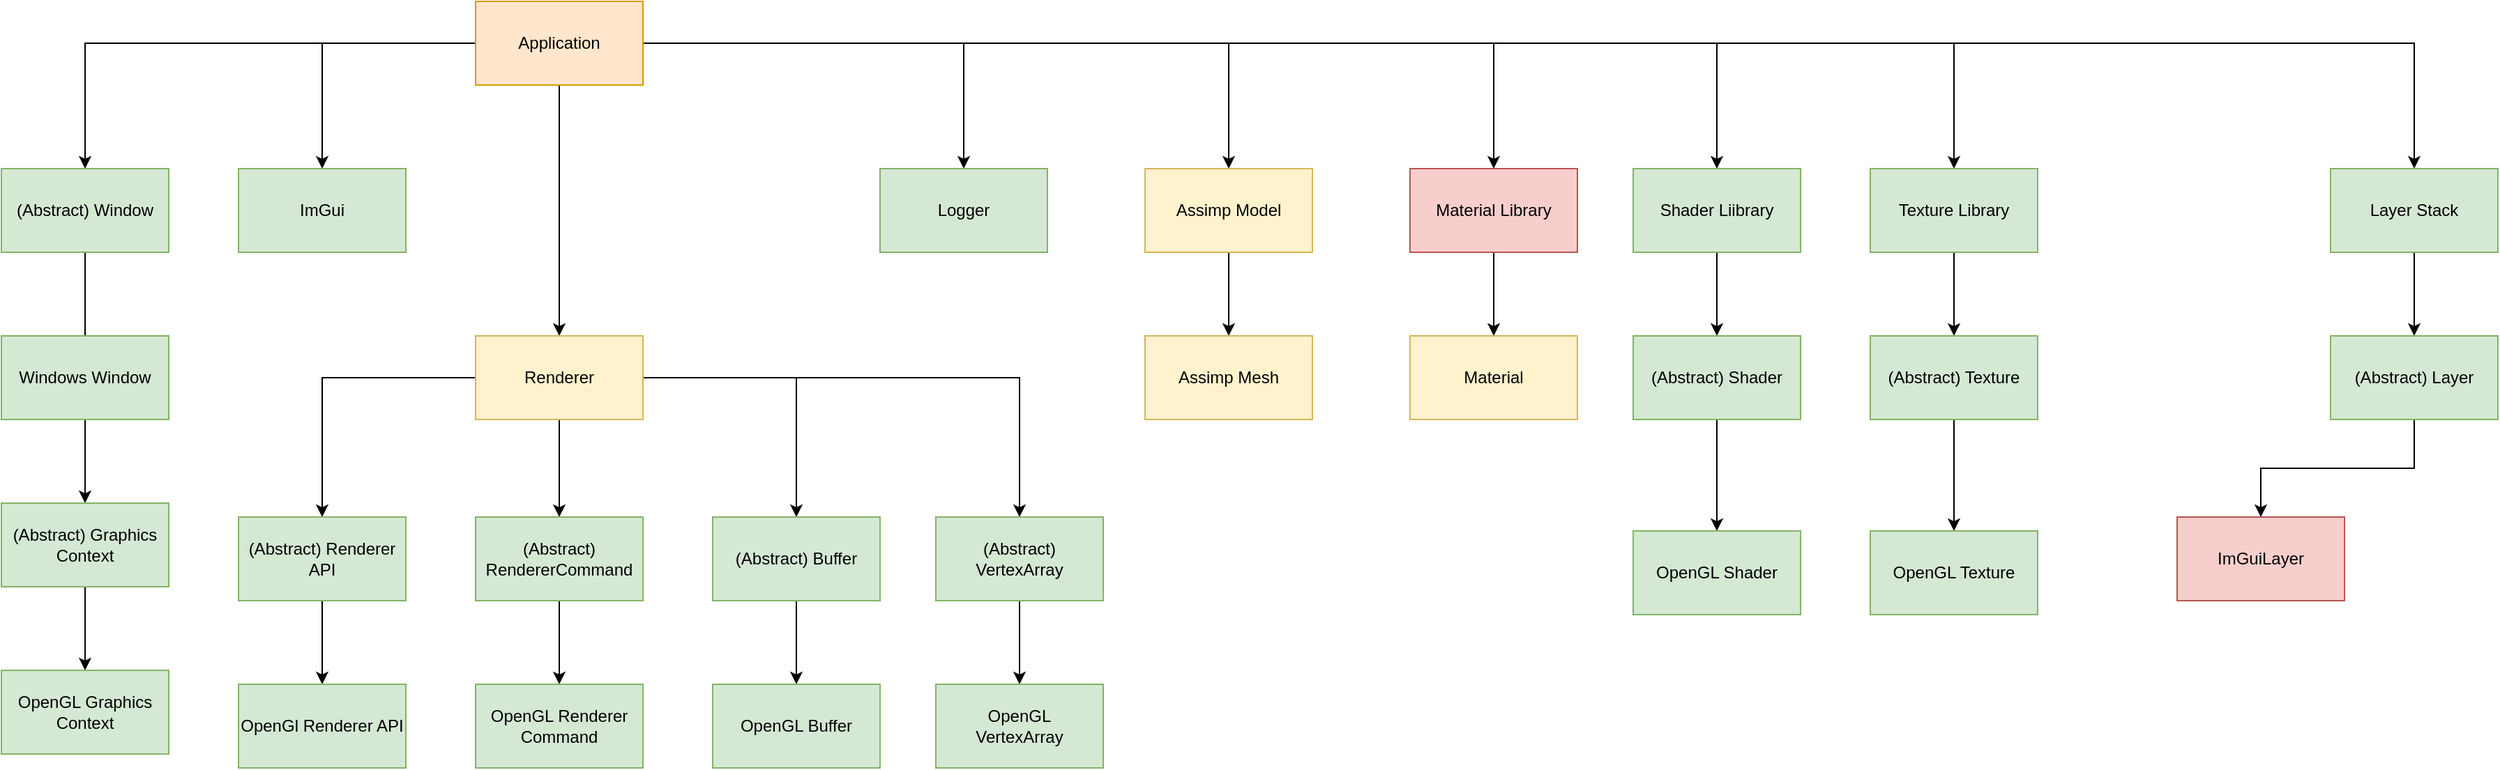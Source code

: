 <mxfile version="12.5.1" type="github">
  <diagram id="TjR0YX0xdRunlzRmJMnd" name="Page-1">
    <mxGraphModel dx="1422" dy="915" grid="1" gridSize="10" guides="1" tooltips="1" connect="1" arrows="1" fold="1" page="1" pageScale="1" pageWidth="827" pageHeight="1169" math="0" shadow="0">
      <root>
        <mxCell id="0"/>
        <mxCell id="1" parent="0"/>
        <mxCell id="jzK8e3R5ducGn7uQyPRx-11" style="edgeStyle=orthogonalEdgeStyle;rounded=0;orthogonalLoop=1;jettySize=auto;html=1;entryX=0.5;entryY=0;entryDx=0;entryDy=0;" parent="1" source="jzK8e3R5ducGn7uQyPRx-1" target="jzK8e3R5ducGn7uQyPRx-4" edge="1">
          <mxGeometry relative="1" as="geometry"/>
        </mxCell>
        <mxCell id="jzK8e3R5ducGn7uQyPRx-12" style="edgeStyle=orthogonalEdgeStyle;rounded=0;orthogonalLoop=1;jettySize=auto;html=1;entryX=0.5;entryY=0;entryDx=0;entryDy=0;" parent="1" source="jzK8e3R5ducGn7uQyPRx-1" target="jzK8e3R5ducGn7uQyPRx-2" edge="1">
          <mxGeometry relative="1" as="geometry"/>
        </mxCell>
        <mxCell id="jzK8e3R5ducGn7uQyPRx-38" style="edgeStyle=orthogonalEdgeStyle;rounded=0;orthogonalLoop=1;jettySize=auto;html=1;exitX=0.5;exitY=1;exitDx=0;exitDy=0;" parent="1" source="jzK8e3R5ducGn7uQyPRx-1" target="jzK8e3R5ducGn7uQyPRx-14" edge="1">
          <mxGeometry relative="1" as="geometry">
            <mxPoint x="430" y="110" as="sourcePoint"/>
          </mxGeometry>
        </mxCell>
        <mxCell id="jzK8e3R5ducGn7uQyPRx-39" style="edgeStyle=orthogonalEdgeStyle;rounded=0;orthogonalLoop=1;jettySize=auto;html=1;entryX=0.5;entryY=0;entryDx=0;entryDy=0;" parent="1" source="jzK8e3R5ducGn7uQyPRx-1" target="jzK8e3R5ducGn7uQyPRx-5" edge="1">
          <mxGeometry relative="1" as="geometry"/>
        </mxCell>
        <mxCell id="jzK8e3R5ducGn7uQyPRx-40" style="edgeStyle=orthogonalEdgeStyle;rounded=0;orthogonalLoop=1;jettySize=auto;html=1;" parent="1" source="jzK8e3R5ducGn7uQyPRx-1" target="jzK8e3R5ducGn7uQyPRx-6" edge="1">
          <mxGeometry relative="1" as="geometry"/>
        </mxCell>
        <mxCell id="jzK8e3R5ducGn7uQyPRx-41" style="edgeStyle=orthogonalEdgeStyle;rounded=0;orthogonalLoop=1;jettySize=auto;html=1;entryX=0.5;entryY=0;entryDx=0;entryDy=0;" parent="1" source="jzK8e3R5ducGn7uQyPRx-1" target="jzK8e3R5ducGn7uQyPRx-7" edge="1">
          <mxGeometry relative="1" as="geometry"/>
        </mxCell>
        <mxCell id="jzK8e3R5ducGn7uQyPRx-52" style="edgeStyle=orthogonalEdgeStyle;rounded=0;orthogonalLoop=1;jettySize=auto;html=1;entryX=0.5;entryY=0;entryDx=0;entryDy=0;" parent="1" source="jzK8e3R5ducGn7uQyPRx-1" target="jzK8e3R5ducGn7uQyPRx-44" edge="1">
          <mxGeometry relative="1" as="geometry"/>
        </mxCell>
        <mxCell id="jzK8e3R5ducGn7uQyPRx-74" style="edgeStyle=orthogonalEdgeStyle;rounded=0;orthogonalLoop=1;jettySize=auto;html=1;entryX=0.5;entryY=0;entryDx=0;entryDy=0;" parent="1" source="jzK8e3R5ducGn7uQyPRx-1" target="jzK8e3R5ducGn7uQyPRx-71" edge="1">
          <mxGeometry relative="1" as="geometry"/>
        </mxCell>
        <mxCell id="kYIxfMz6jvunNkfV2AiL-2" style="edgeStyle=orthogonalEdgeStyle;rounded=0;orthogonalLoop=1;jettySize=auto;html=1;entryX=0.5;entryY=0;entryDx=0;entryDy=0;" parent="1" source="jzK8e3R5ducGn7uQyPRx-1" target="kYIxfMz6jvunNkfV2AiL-1" edge="1">
          <mxGeometry relative="1" as="geometry"/>
        </mxCell>
        <mxCell id="jzK8e3R5ducGn7uQyPRx-1" value="Application" style="rounded=0;whiteSpace=wrap;html=1;fillColor=#ffe6cc;strokeColor=#d79b00;" parent="1" vertex="1">
          <mxGeometry x="380" width="120" height="60" as="geometry"/>
        </mxCell>
        <mxCell id="jzK8e3R5ducGn7uQyPRx-13" style="edgeStyle=orthogonalEdgeStyle;rounded=0;orthogonalLoop=1;jettySize=auto;html=1;" parent="1" source="jzK8e3R5ducGn7uQyPRx-2" target="jzK8e3R5ducGn7uQyPRx-3" edge="1">
          <mxGeometry relative="1" as="geometry"/>
        </mxCell>
        <mxCell id="jzK8e3R5ducGn7uQyPRx-2" value="(Abstract) Window" style="rounded=0;whiteSpace=wrap;html=1;fillColor=#d5e8d4;strokeColor=#82b366;" parent="1" vertex="1">
          <mxGeometry x="40" y="120" width="120" height="60" as="geometry"/>
        </mxCell>
        <mxCell id="jzK8e3R5ducGn7uQyPRx-35" value="" style="edgeStyle=orthogonalEdgeStyle;rounded=0;orthogonalLoop=1;jettySize=auto;html=1;" parent="1" source="jzK8e3R5ducGn7uQyPRx-3" target="jzK8e3R5ducGn7uQyPRx-34" edge="1">
          <mxGeometry relative="1" as="geometry"/>
        </mxCell>
        <mxCell id="jzK8e3R5ducGn7uQyPRx-3" value="(Abstract) Graphics Context" style="rounded=0;whiteSpace=wrap;html=1;fillColor=#d5e8d4;strokeColor=#82b366;" parent="1" vertex="1">
          <mxGeometry x="40" y="360" width="120" height="60" as="geometry"/>
        </mxCell>
        <mxCell id="jzK8e3R5ducGn7uQyPRx-4" value="ImGui" style="rounded=0;whiteSpace=wrap;html=1;fillColor=#d5e8d4;strokeColor=#82b366;" parent="1" vertex="1">
          <mxGeometry x="210" y="120" width="120" height="60" as="geometry"/>
        </mxCell>
        <mxCell id="jzK8e3R5ducGn7uQyPRx-57" style="edgeStyle=orthogonalEdgeStyle;rounded=0;orthogonalLoop=1;jettySize=auto;html=1;entryX=0.5;entryY=0;entryDx=0;entryDy=0;" parent="1" source="jzK8e3R5ducGn7uQyPRx-5" target="jzK8e3R5ducGn7uQyPRx-55" edge="1">
          <mxGeometry relative="1" as="geometry"/>
        </mxCell>
        <mxCell id="jzK8e3R5ducGn7uQyPRx-5" value="Shader Liibrary" style="rounded=0;whiteSpace=wrap;html=1;fillColor=#d5e8d4;strokeColor=#82b366;" parent="1" vertex="1">
          <mxGeometry x="1210" y="120" width="120" height="60" as="geometry"/>
        </mxCell>
        <mxCell id="jzK8e3R5ducGn7uQyPRx-61" style="edgeStyle=orthogonalEdgeStyle;rounded=0;orthogonalLoop=1;jettySize=auto;html=1;entryX=0.5;entryY=0;entryDx=0;entryDy=0;" parent="1" source="jzK8e3R5ducGn7uQyPRx-6" target="jzK8e3R5ducGn7uQyPRx-59" edge="1">
          <mxGeometry relative="1" as="geometry"/>
        </mxCell>
        <mxCell id="jzK8e3R5ducGn7uQyPRx-6" value="Texture Library" style="rounded=0;whiteSpace=wrap;html=1;fillColor=#d5e8d4;strokeColor=#82b366;" parent="1" vertex="1">
          <mxGeometry x="1380" y="120" width="120" height="60" as="geometry"/>
        </mxCell>
        <mxCell id="jzK8e3R5ducGn7uQyPRx-33" value="" style="edgeStyle=orthogonalEdgeStyle;rounded=0;orthogonalLoop=1;jettySize=auto;html=1;" parent="1" source="jzK8e3R5ducGn7uQyPRx-7" target="jzK8e3R5ducGn7uQyPRx-32" edge="1">
          <mxGeometry relative="1" as="geometry"/>
        </mxCell>
        <mxCell id="jzK8e3R5ducGn7uQyPRx-7" value="Layer Stack" style="rounded=0;whiteSpace=wrap;html=1;fillColor=#d5e8d4;strokeColor=#82b366;" parent="1" vertex="1">
          <mxGeometry x="1710" y="120" width="120" height="60" as="geometry"/>
        </mxCell>
        <mxCell id="jzK8e3R5ducGn7uQyPRx-23" value="" style="edgeStyle=orthogonalEdgeStyle;rounded=0;orthogonalLoop=1;jettySize=auto;html=1;entryX=0.5;entryY=0;entryDx=0;entryDy=0;" parent="1" source="jzK8e3R5ducGn7uQyPRx-14" target="jzK8e3R5ducGn7uQyPRx-16" edge="1">
          <mxGeometry relative="1" as="geometry">
            <mxPoint x="360" y="351" as="targetPoint"/>
          </mxGeometry>
        </mxCell>
        <mxCell id="jzK8e3R5ducGn7uQyPRx-29" value="" style="edgeStyle=orthogonalEdgeStyle;rounded=0;orthogonalLoop=1;jettySize=auto;html=1;" parent="1" source="jzK8e3R5ducGn7uQyPRx-14" target="jzK8e3R5ducGn7uQyPRx-26" edge="1">
          <mxGeometry relative="1" as="geometry"/>
        </mxCell>
        <mxCell id="jzK8e3R5ducGn7uQyPRx-65" style="edgeStyle=orthogonalEdgeStyle;rounded=0;orthogonalLoop=1;jettySize=auto;html=1;" parent="1" source="jzK8e3R5ducGn7uQyPRx-14" target="jzK8e3R5ducGn7uQyPRx-63" edge="1">
          <mxGeometry relative="1" as="geometry"/>
        </mxCell>
        <mxCell id="jzK8e3R5ducGn7uQyPRx-68" style="edgeStyle=orthogonalEdgeStyle;rounded=0;orthogonalLoop=1;jettySize=auto;html=1;entryX=0.5;entryY=0;entryDx=0;entryDy=0;" parent="1" source="jzK8e3R5ducGn7uQyPRx-14" target="jzK8e3R5ducGn7uQyPRx-67" edge="1">
          <mxGeometry relative="1" as="geometry"/>
        </mxCell>
        <mxCell id="jzK8e3R5ducGn7uQyPRx-14" value="Renderer" style="rounded=0;whiteSpace=wrap;html=1;fillColor=#fff2cc;strokeColor=#d6b656;" parent="1" vertex="1">
          <mxGeometry x="380" y="240" width="120" height="60" as="geometry"/>
        </mxCell>
        <mxCell id="jzK8e3R5ducGn7uQyPRx-28" value="" style="edgeStyle=orthogonalEdgeStyle;rounded=0;orthogonalLoop=1;jettySize=auto;html=1;" parent="1" source="jzK8e3R5ducGn7uQyPRx-16" target="jzK8e3R5ducGn7uQyPRx-18" edge="1">
          <mxGeometry relative="1" as="geometry"/>
        </mxCell>
        <mxCell id="jzK8e3R5ducGn7uQyPRx-16" value="(Abstract) Renderer API" style="rounded=0;whiteSpace=wrap;html=1;fillColor=#d5e8d4;strokeColor=#82b366;" parent="1" vertex="1">
          <mxGeometry x="210" y="370" width="120" height="60" as="geometry"/>
        </mxCell>
        <mxCell id="jzK8e3R5ducGn7uQyPRx-18" value="OpenGl Renderer API" style="rounded=0;whiteSpace=wrap;html=1;fillColor=#d5e8d4;strokeColor=#82b366;" parent="1" vertex="1">
          <mxGeometry x="210" y="490" width="120" height="60" as="geometry"/>
        </mxCell>
        <mxCell id="jzK8e3R5ducGn7uQyPRx-31" value="" style="edgeStyle=orthogonalEdgeStyle;rounded=0;orthogonalLoop=1;jettySize=auto;html=1;" parent="1" source="jzK8e3R5ducGn7uQyPRx-26" target="jzK8e3R5ducGn7uQyPRx-30" edge="1">
          <mxGeometry relative="1" as="geometry"/>
        </mxCell>
        <mxCell id="jzK8e3R5ducGn7uQyPRx-26" value="(Abstract) RendererCommand" style="rounded=0;whiteSpace=wrap;html=1;fillColor=#d5e8d4;strokeColor=#82b366;" parent="1" vertex="1">
          <mxGeometry x="380" y="370" width="120" height="60" as="geometry"/>
        </mxCell>
        <mxCell id="jzK8e3R5ducGn7uQyPRx-30" value="OpenGL Renderer Command" style="rounded=0;whiteSpace=wrap;html=1;fillColor=#d5e8d4;strokeColor=#82b366;" parent="1" vertex="1">
          <mxGeometry x="380" y="490" width="120" height="60" as="geometry"/>
        </mxCell>
        <mxCell id="jzK8e3R5ducGn7uQyPRx-45" value="" style="edgeStyle=orthogonalEdgeStyle;rounded=0;orthogonalLoop=1;jettySize=auto;html=1;entryX=0.5;entryY=0;entryDx=0;entryDy=0;" parent="1" source="jzK8e3R5ducGn7uQyPRx-32" target="jzK8e3R5ducGn7uQyPRx-43" edge="1">
          <mxGeometry relative="1" as="geometry">
            <mxPoint x="1490" y="360" as="targetPoint"/>
          </mxGeometry>
        </mxCell>
        <mxCell id="jzK8e3R5ducGn7uQyPRx-32" value="(Abstract) Layer" style="rounded=0;whiteSpace=wrap;html=1;fillColor=#d5e8d4;strokeColor=#82b366;" parent="1" vertex="1">
          <mxGeometry x="1710" y="240" width="120" height="60" as="geometry"/>
        </mxCell>
        <mxCell id="jzK8e3R5ducGn7uQyPRx-34" value="OpenGL Graphics Context" style="rounded=0;whiteSpace=wrap;html=1;fillColor=#d5e8d4;strokeColor=#82b366;" parent="1" vertex="1">
          <mxGeometry x="40" y="480" width="120" height="60" as="geometry"/>
        </mxCell>
        <mxCell id="jzK8e3R5ducGn7uQyPRx-42" value="Windows Window" style="rounded=0;whiteSpace=wrap;html=1;fillColor=#d5e8d4;strokeColor=#82b366;" parent="1" vertex="1">
          <mxGeometry x="40" y="240" width="120" height="60" as="geometry"/>
        </mxCell>
        <mxCell id="jzK8e3R5ducGn7uQyPRx-43" value="ImGuiLayer" style="rounded=0;whiteSpace=wrap;html=1;fillColor=#f8cecc;strokeColor=#b85450;" parent="1" vertex="1">
          <mxGeometry x="1600" y="370" width="120" height="60" as="geometry"/>
        </mxCell>
        <mxCell id="jzK8e3R5ducGn7uQyPRx-54" style="edgeStyle=orthogonalEdgeStyle;rounded=0;orthogonalLoop=1;jettySize=auto;html=1;entryX=0.5;entryY=0;entryDx=0;entryDy=0;" parent="1" source="jzK8e3R5ducGn7uQyPRx-44" target="jzK8e3R5ducGn7uQyPRx-53" edge="1">
          <mxGeometry relative="1" as="geometry"/>
        </mxCell>
        <mxCell id="jzK8e3R5ducGn7uQyPRx-44" value="Material Library" style="rounded=0;whiteSpace=wrap;html=1;fillColor=#f8cecc;strokeColor=#b85450;" parent="1" vertex="1">
          <mxGeometry x="1050" y="120" width="120" height="60" as="geometry"/>
        </mxCell>
        <mxCell id="jzK8e3R5ducGn7uQyPRx-53" value="Material" style="rounded=0;whiteSpace=wrap;html=1;fillColor=#fff2cc;strokeColor=#d6b656;" parent="1" vertex="1">
          <mxGeometry x="1050" y="240" width="120" height="60" as="geometry"/>
        </mxCell>
        <mxCell id="jzK8e3R5ducGn7uQyPRx-58" style="edgeStyle=orthogonalEdgeStyle;rounded=0;orthogonalLoop=1;jettySize=auto;html=1;" parent="1" source="jzK8e3R5ducGn7uQyPRx-55" target="jzK8e3R5ducGn7uQyPRx-56" edge="1">
          <mxGeometry relative="1" as="geometry"/>
        </mxCell>
        <mxCell id="jzK8e3R5ducGn7uQyPRx-55" value="(Abstract) Shader" style="rounded=0;whiteSpace=wrap;html=1;fillColor=#d5e8d4;strokeColor=#82b366;" parent="1" vertex="1">
          <mxGeometry x="1210" y="240" width="120" height="60" as="geometry"/>
        </mxCell>
        <mxCell id="jzK8e3R5ducGn7uQyPRx-56" value="OpenGL Shader" style="rounded=0;whiteSpace=wrap;html=1;fillColor=#d5e8d4;strokeColor=#82b366;" parent="1" vertex="1">
          <mxGeometry x="1210" y="380" width="120" height="60" as="geometry"/>
        </mxCell>
        <mxCell id="jzK8e3R5ducGn7uQyPRx-62" style="edgeStyle=orthogonalEdgeStyle;rounded=0;orthogonalLoop=1;jettySize=auto;html=1;entryX=0.5;entryY=0;entryDx=0;entryDy=0;" parent="1" source="jzK8e3R5ducGn7uQyPRx-59" target="jzK8e3R5ducGn7uQyPRx-60" edge="1">
          <mxGeometry relative="1" as="geometry"/>
        </mxCell>
        <mxCell id="jzK8e3R5ducGn7uQyPRx-59" value="(Abstract) Texture" style="rounded=0;whiteSpace=wrap;html=1;fillColor=#d5e8d4;strokeColor=#82b366;" parent="1" vertex="1">
          <mxGeometry x="1380" y="240" width="120" height="60" as="geometry"/>
        </mxCell>
        <mxCell id="jzK8e3R5ducGn7uQyPRx-60" value="OpenGL Texture" style="rounded=0;whiteSpace=wrap;html=1;fillColor=#d5e8d4;strokeColor=#82b366;" parent="1" vertex="1">
          <mxGeometry x="1380" y="380" width="120" height="60" as="geometry"/>
        </mxCell>
        <mxCell id="jzK8e3R5ducGn7uQyPRx-66" style="edgeStyle=orthogonalEdgeStyle;rounded=0;orthogonalLoop=1;jettySize=auto;html=1;entryX=0.5;entryY=0;entryDx=0;entryDy=0;" parent="1" source="jzK8e3R5ducGn7uQyPRx-63" target="jzK8e3R5ducGn7uQyPRx-64" edge="1">
          <mxGeometry relative="1" as="geometry"/>
        </mxCell>
        <mxCell id="jzK8e3R5ducGn7uQyPRx-63" value="(Abstract) Buffer" style="rounded=0;whiteSpace=wrap;html=1;fillColor=#d5e8d4;strokeColor=#82b366;" parent="1" vertex="1">
          <mxGeometry x="550" y="370" width="120" height="60" as="geometry"/>
        </mxCell>
        <mxCell id="jzK8e3R5ducGn7uQyPRx-64" value="OpenGL Buffer" style="rounded=0;whiteSpace=wrap;html=1;fillColor=#d5e8d4;strokeColor=#82b366;" parent="1" vertex="1">
          <mxGeometry x="550" y="490" width="120" height="60" as="geometry"/>
        </mxCell>
        <mxCell id="jzK8e3R5ducGn7uQyPRx-70" style="edgeStyle=orthogonalEdgeStyle;rounded=0;orthogonalLoop=1;jettySize=auto;html=1;entryX=0.5;entryY=0;entryDx=0;entryDy=0;" parent="1" source="jzK8e3R5ducGn7uQyPRx-67" target="jzK8e3R5ducGn7uQyPRx-69" edge="1">
          <mxGeometry relative="1" as="geometry"/>
        </mxCell>
        <mxCell id="jzK8e3R5ducGn7uQyPRx-67" value="(Abstract) VertexArray" style="rounded=0;whiteSpace=wrap;html=1;fillColor=#d5e8d4;strokeColor=#82b366;" parent="1" vertex="1">
          <mxGeometry x="710" y="370" width="120" height="60" as="geometry"/>
        </mxCell>
        <mxCell id="jzK8e3R5ducGn7uQyPRx-69" value="OpenGL&lt;br&gt;VertexArray" style="rounded=0;whiteSpace=wrap;html=1;fillColor=#d5e8d4;strokeColor=#82b366;" parent="1" vertex="1">
          <mxGeometry x="710" y="490" width="120" height="60" as="geometry"/>
        </mxCell>
        <mxCell id="jzK8e3R5ducGn7uQyPRx-73" style="edgeStyle=orthogonalEdgeStyle;rounded=0;orthogonalLoop=1;jettySize=auto;html=1;entryX=0.5;entryY=0;entryDx=0;entryDy=0;" parent="1" source="jzK8e3R5ducGn7uQyPRx-71" target="jzK8e3R5ducGn7uQyPRx-72" edge="1">
          <mxGeometry relative="1" as="geometry"/>
        </mxCell>
        <mxCell id="jzK8e3R5ducGn7uQyPRx-71" value="Assimp Model" style="rounded=0;whiteSpace=wrap;html=1;fillColor=#fff2cc;strokeColor=#d6b656;" parent="1" vertex="1">
          <mxGeometry x="860" y="120" width="120" height="60" as="geometry"/>
        </mxCell>
        <mxCell id="jzK8e3R5ducGn7uQyPRx-72" value="Assimp Mesh" style="rounded=0;whiteSpace=wrap;html=1;fillColor=#fff2cc;strokeColor=#d6b656;" parent="1" vertex="1">
          <mxGeometry x="860" y="240" width="120" height="60" as="geometry"/>
        </mxCell>
        <mxCell id="kYIxfMz6jvunNkfV2AiL-1" value="Logger" style="rounded=0;whiteSpace=wrap;html=1;fillColor=#d5e8d4;strokeColor=#82b366;" parent="1" vertex="1">
          <mxGeometry x="670" y="120" width="120" height="60" as="geometry"/>
        </mxCell>
      </root>
    </mxGraphModel>
  </diagram>
</mxfile>
